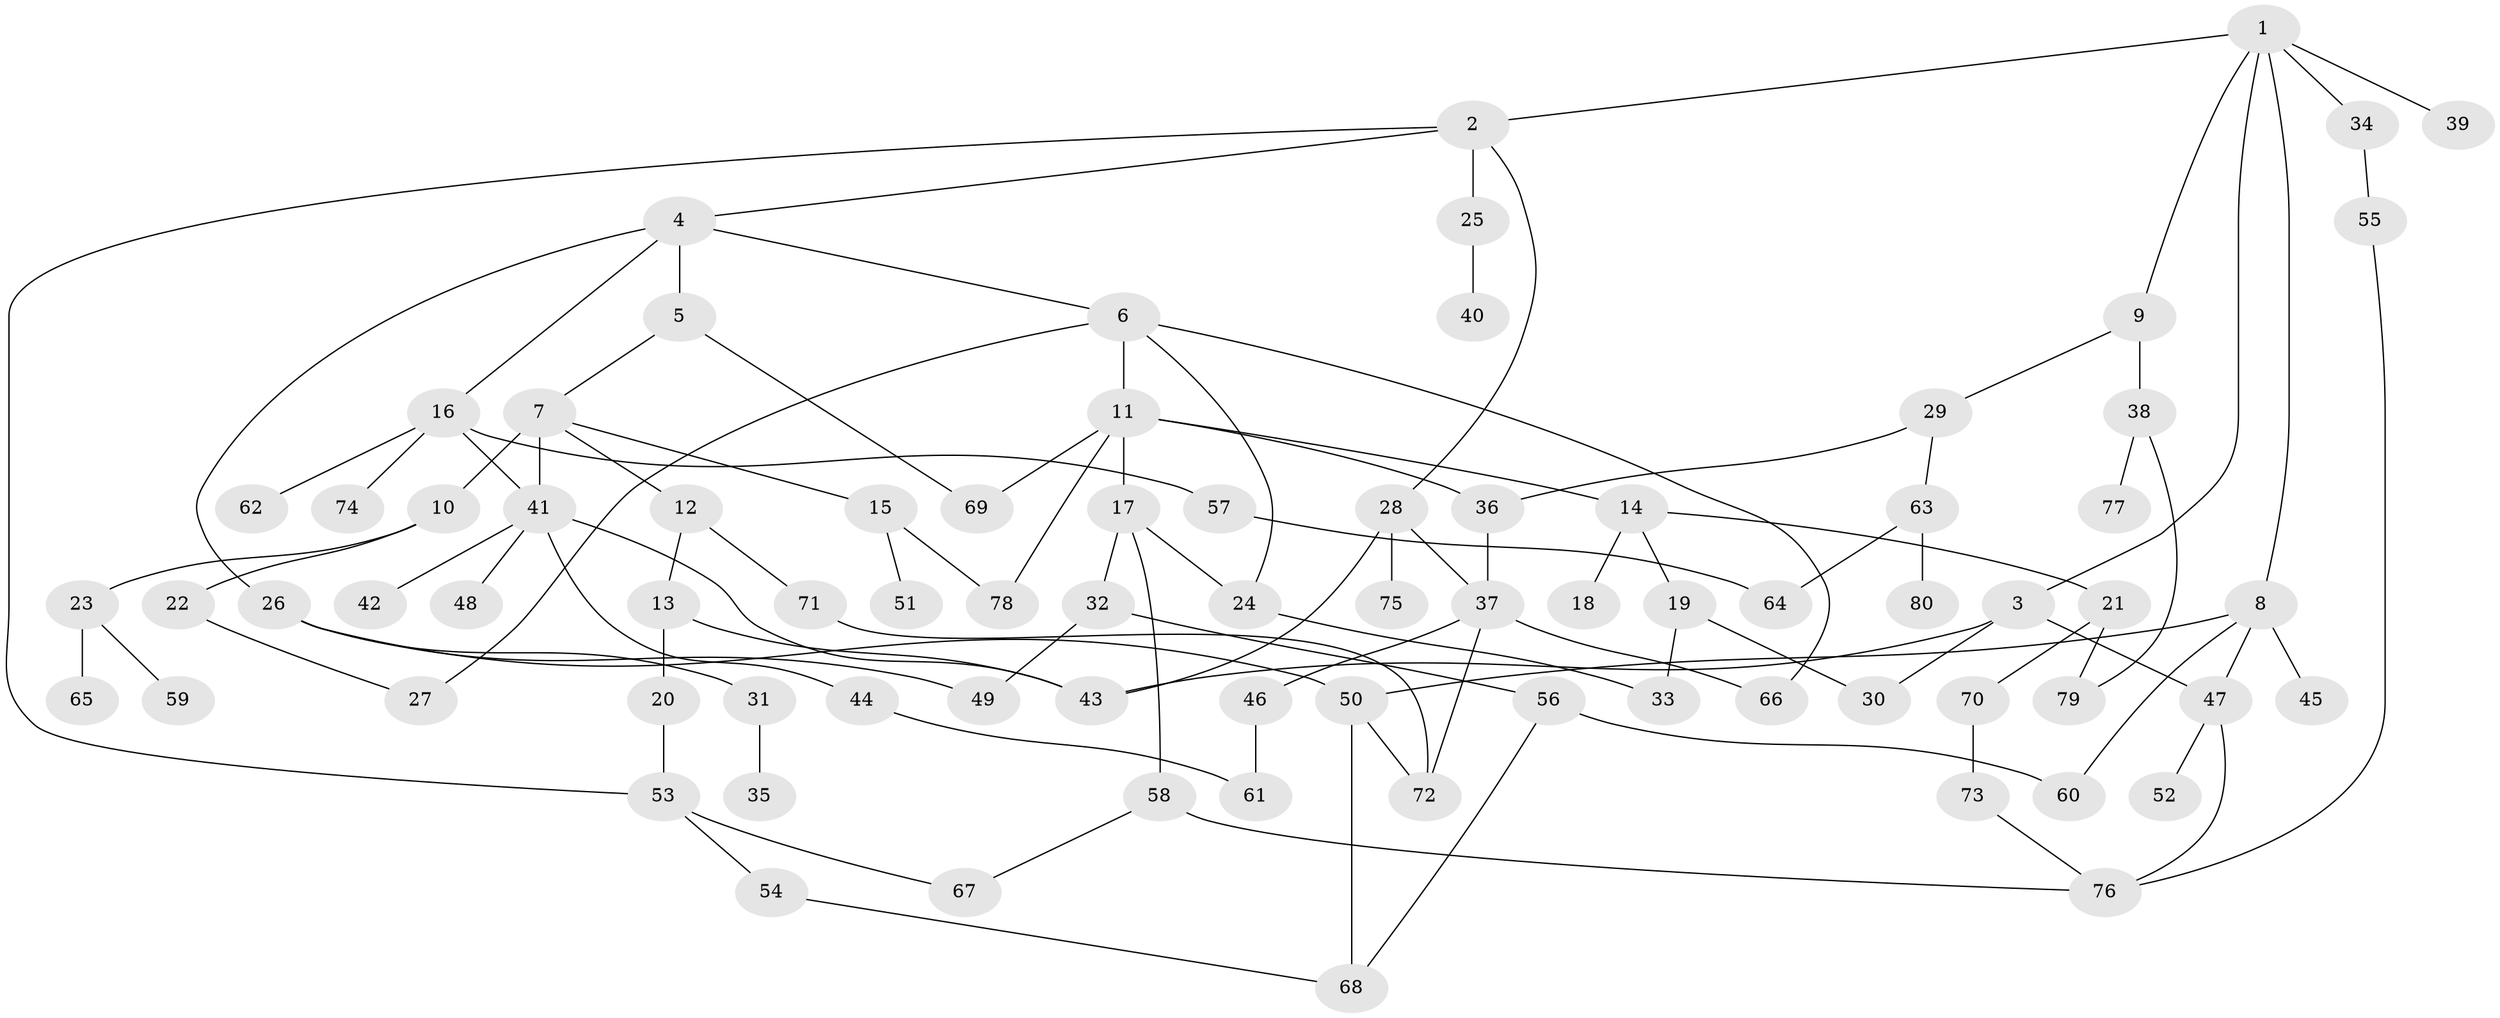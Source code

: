 // coarse degree distribution, {6: 0.07142857142857142, 5: 0.07142857142857142, 1: 0.23214285714285715, 3: 0.14285714285714285, 4: 0.08928571428571429, 2: 0.35714285714285715, 9: 0.017857142857142856, 8: 0.017857142857142856}
// Generated by graph-tools (version 1.1) at 2025/45/03/04/25 21:45:50]
// undirected, 80 vertices, 108 edges
graph export_dot {
graph [start="1"]
  node [color=gray90,style=filled];
  1;
  2;
  3;
  4;
  5;
  6;
  7;
  8;
  9;
  10;
  11;
  12;
  13;
  14;
  15;
  16;
  17;
  18;
  19;
  20;
  21;
  22;
  23;
  24;
  25;
  26;
  27;
  28;
  29;
  30;
  31;
  32;
  33;
  34;
  35;
  36;
  37;
  38;
  39;
  40;
  41;
  42;
  43;
  44;
  45;
  46;
  47;
  48;
  49;
  50;
  51;
  52;
  53;
  54;
  55;
  56;
  57;
  58;
  59;
  60;
  61;
  62;
  63;
  64;
  65;
  66;
  67;
  68;
  69;
  70;
  71;
  72;
  73;
  74;
  75;
  76;
  77;
  78;
  79;
  80;
  1 -- 2;
  1 -- 3;
  1 -- 8;
  1 -- 9;
  1 -- 34;
  1 -- 39;
  2 -- 4;
  2 -- 25;
  2 -- 28;
  2 -- 53;
  3 -- 30;
  3 -- 47;
  3 -- 43;
  4 -- 5;
  4 -- 6;
  4 -- 16;
  4 -- 26;
  5 -- 7;
  5 -- 69;
  6 -- 11;
  6 -- 66;
  6 -- 24;
  6 -- 27;
  7 -- 10;
  7 -- 12;
  7 -- 15;
  7 -- 41;
  8 -- 45;
  8 -- 47;
  8 -- 50;
  8 -- 60;
  9 -- 29;
  9 -- 38;
  10 -- 22;
  10 -- 23;
  11 -- 14;
  11 -- 17;
  11 -- 69;
  11 -- 78;
  11 -- 36;
  12 -- 13;
  12 -- 71;
  13 -- 20;
  13 -- 43;
  14 -- 18;
  14 -- 19;
  14 -- 21;
  15 -- 51;
  15 -- 78;
  16 -- 57;
  16 -- 62;
  16 -- 74;
  16 -- 41;
  17 -- 24;
  17 -- 32;
  17 -- 58;
  19 -- 30;
  19 -- 33;
  20 -- 53;
  21 -- 70;
  21 -- 79;
  22 -- 27;
  23 -- 59;
  23 -- 65;
  24 -- 33;
  25 -- 40;
  26 -- 31;
  26 -- 49;
  26 -- 50;
  28 -- 37;
  28 -- 75;
  28 -- 43;
  29 -- 36;
  29 -- 63;
  31 -- 35;
  32 -- 56;
  32 -- 49;
  34 -- 55;
  36 -- 37;
  37 -- 46;
  37 -- 66;
  37 -- 72;
  38 -- 77;
  38 -- 79;
  41 -- 42;
  41 -- 44;
  41 -- 48;
  41 -- 43;
  44 -- 61;
  46 -- 61;
  47 -- 52;
  47 -- 76;
  50 -- 72;
  50 -- 68;
  53 -- 54;
  53 -- 67;
  54 -- 68;
  55 -- 76;
  56 -- 60;
  56 -- 68;
  57 -- 64;
  58 -- 67;
  58 -- 76;
  63 -- 80;
  63 -- 64;
  70 -- 73;
  71 -- 72;
  73 -- 76;
}
